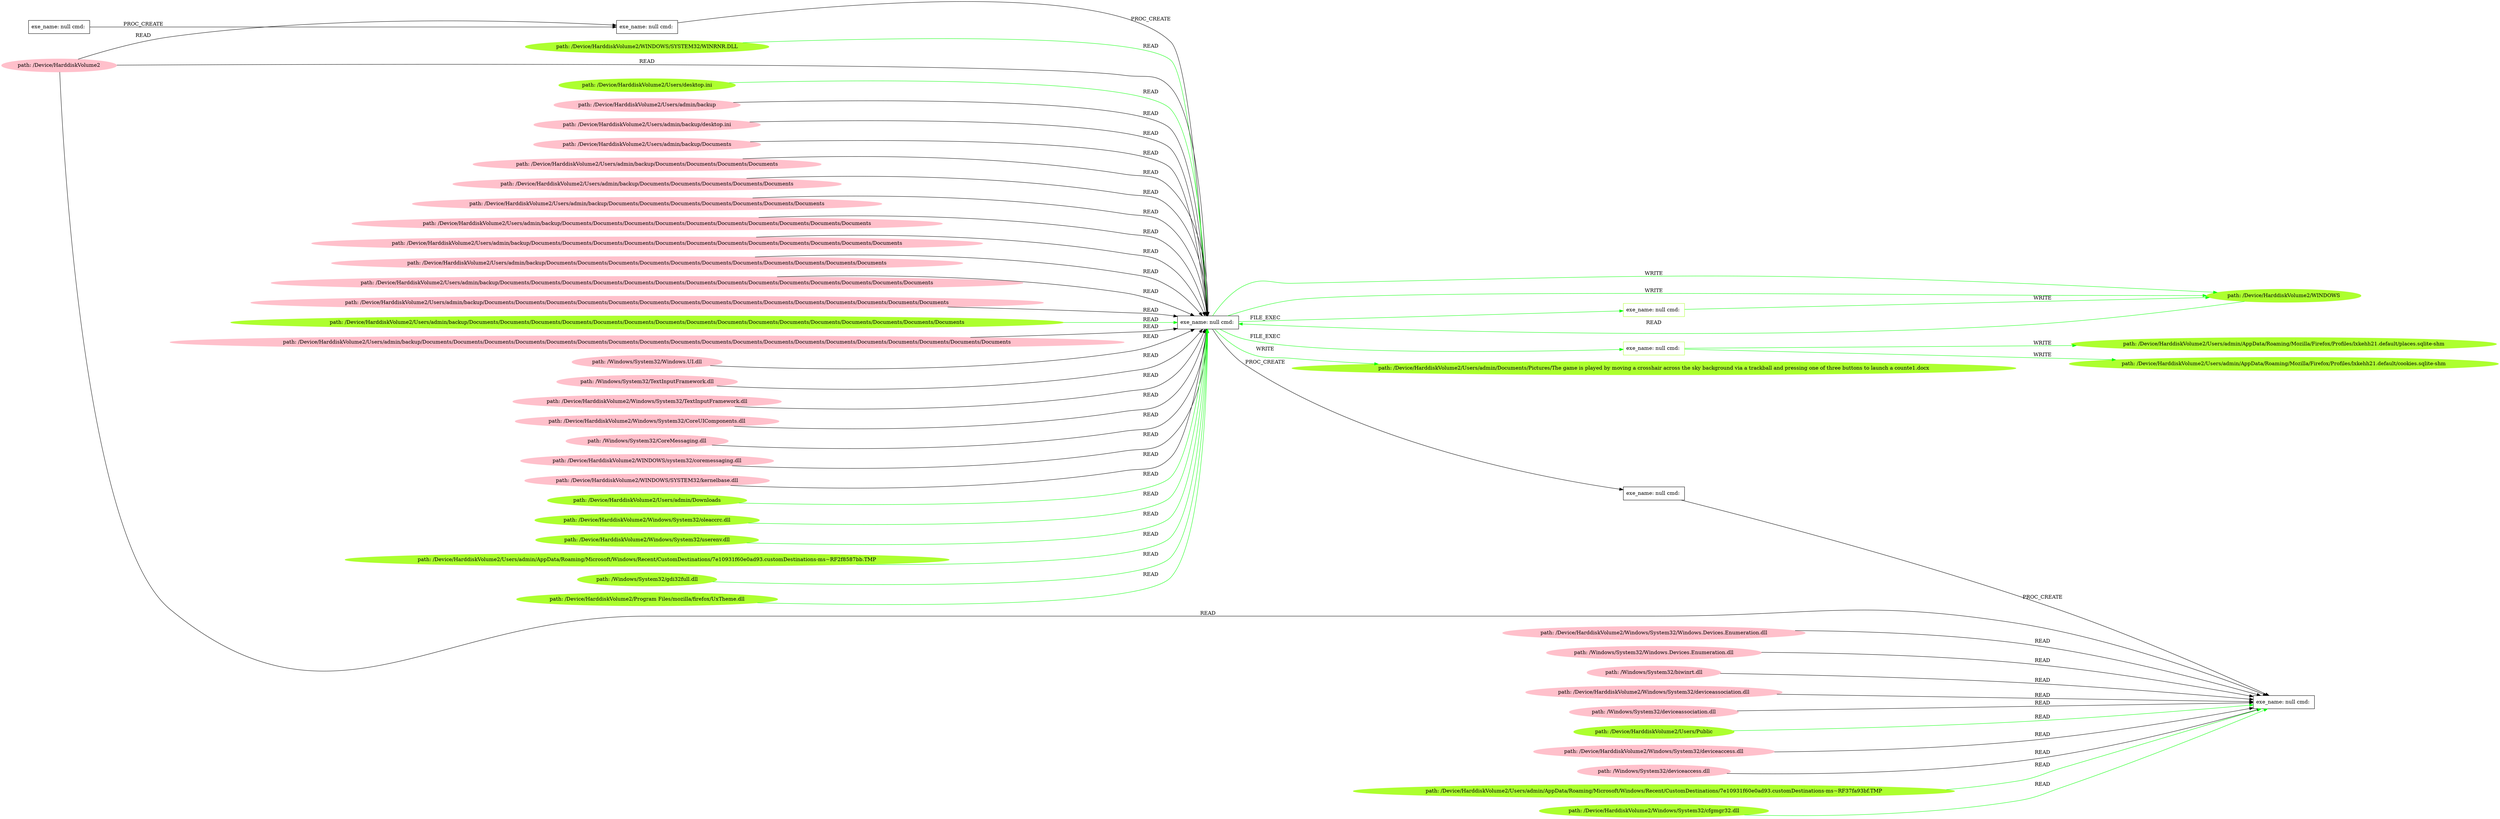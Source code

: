 digraph {
	rankdir=LR
	32 [label="exe_name: null cmd: " color=black shape=box style=solid]
	60 [label="exe_name: null cmd: " color=greenyellow shape=box style=solid]
	32 -> 60 [label=FILE_EXEC color=green]
	32 [label="exe_name: null cmd: " color=black shape=box style=solid]
	63 [label="exe_name: null cmd: " color=greenyellow shape=box style=solid]
	32 -> 63 [label=FILE_EXEC color=green]
	68 [label="path: /Device/HarddiskVolume2/WINDOWS/SYSTEM32/WINRNR.DLL" color=greenyellow shape=oval style=filled]
	32 [label="exe_name: null cmd: " color=black shape=box style=solid]
	68 -> 32 [label=READ color=green]
	13 [label="exe_name: null cmd: " color=black shape=box style=solid]
	34 [label="exe_name: null cmd: " color=black shape=box style=solid]
	13 -> 34 [label=PROC_CREATE color=black]
	53 [label="path: /Device/HarddiskVolume2" color=pink shape=oval style=filled]
	34 [label="exe_name: null cmd: " color=black shape=box style=solid]
	53 -> 34 [label=READ color=black]
	34 [label="exe_name: null cmd: " color=black shape=box style=solid]
	32 [label="exe_name: null cmd: " color=black shape=box style=solid]
	34 -> 32 [label=PROC_CREATE color=black]
	53 [label="path: /Device/HarddiskVolume2" color=pink shape=oval style=filled]
	32 [label="exe_name: null cmd: " color=black shape=box style=solid]
	53 -> 32 [label=READ color=black]
	73 [label="path: /Device/HarddiskVolume2/Users/desktop.ini" color=greenyellow shape=oval style=filled]
	32 [label="exe_name: null cmd: " color=black shape=box style=solid]
	73 -> 32 [label=READ color=green]
	11 [label="path: /Device/HarddiskVolume2/Users/admin/backup" color=pink shape=oval style=filled]
	32 [label="exe_name: null cmd: " color=black shape=box style=solid]
	11 -> 32 [label=READ color=black]
	33 [label="path: /Device/HarddiskVolume2/Users/admin/backup/desktop.ini" color=pink shape=oval style=filled]
	32 [label="exe_name: null cmd: " color=black shape=box style=solid]
	33 -> 32 [label=READ color=black]
	9 [label="path: /Device/HarddiskVolume2/Users/admin/backup/Documents" color=pink shape=oval style=filled]
	32 [label="exe_name: null cmd: " color=black shape=box style=solid]
	9 -> 32 [label=READ color=black]
	49 [label="path: /Device/HarddiskVolume2/Users/admin/backup/Documents/Documents/Documents/Documents" color=pink shape=oval style=filled]
	32 [label="exe_name: null cmd: " color=black shape=box style=solid]
	49 -> 32 [label=READ color=black]
	37 [label="path: /Device/HarddiskVolume2/Users/admin/backup/Documents/Documents/Documents/Documents/Documents" color=pink shape=oval style=filled]
	32 [label="exe_name: null cmd: " color=black shape=box style=solid]
	37 -> 32 [label=READ color=black]
	12 [label="path: /Device/HarddiskVolume2/Users/admin/backup/Documents/Documents/Documents/Documents/Documents/Documents/Documents" color=pink shape=oval style=filled]
	32 [label="exe_name: null cmd: " color=black shape=box style=solid]
	12 -> 32 [label=READ color=black]
	26 [label="path: /Device/HarddiskVolume2/Users/admin/backup/Documents/Documents/Documents/Documents/Documents/Documents/Documents/Documents/Documents/Documents" color=pink shape=oval style=filled]
	32 [label="exe_name: null cmd: " color=black shape=box style=solid]
	26 -> 32 [label=READ color=black]
	18 [label="path: /Device/HarddiskVolume2/Users/admin/backup/Documents/Documents/Documents/Documents/Documents/Documents/Documents/Documents/Documents/Documents/Documents/Documents" color=pink shape=oval style=filled]
	32 [label="exe_name: null cmd: " color=black shape=box style=solid]
	18 -> 32 [label=READ color=black]
	31 [label="path: /Device/HarddiskVolume2/Users/admin/backup/Documents/Documents/Documents/Documents/Documents/Documents/Documents/Documents/Documents/Documents/Documents" color=pink shape=oval style=filled]
	32 [label="exe_name: null cmd: " color=black shape=box style=solid]
	31 -> 32 [label=READ color=black]
	44 [label="path: /Device/HarddiskVolume2/Users/admin/backup/Documents/Documents/Documents/Documents/Documents/Documents/Documents/Documents/Documents/Documents/Documents/Documents/Documents/Documents" color=pink shape=oval style=filled]
	32 [label="exe_name: null cmd: " color=black shape=box style=solid]
	44 -> 32 [label=READ color=black]
	38 [label="path: /Device/HarddiskVolume2/Users/admin/backup/Documents/Documents/Documents/Documents/Documents/Documents/Documents/Documents/Documents/Documents/Documents/Documents/Documents/Documents/Documents" color=pink shape=oval style=filled]
	32 [label="exe_name: null cmd: " color=black shape=box style=solid]
	38 -> 32 [label=READ color=black]
	57 [label="path: /Device/HarddiskVolume2/Users/admin/backup/Documents/Documents/Documents/Documents/Documents/Documents/Documents/Documents/Documents/Documents/Documents/Documents/Documents/Documents/Documents/Documents" color=greenyellow shape=oval style=filled]
	32 [label="exe_name: null cmd: " color=black shape=box style=solid]
	57 -> 32 [label=READ color=green]
	45 [label="path: /Device/HarddiskVolume2/Users/admin/backup/Documents/Documents/Documents/Documents/Documents/Documents/Documents/Documents/Documents/Documents/Documents/Documents/Documents/Documents/Documents/Documents/Documents/Documents/Documents" color=pink shape=oval style=filled]
	32 [label="exe_name: null cmd: " color=black shape=box style=solid]
	45 -> 32 [label=READ color=black]
	4 [label="path: /Windows/System32/Windows.UI.dll" color=pink shape=oval style=filled]
	32 [label="exe_name: null cmd: " color=black shape=box style=solid]
	4 -> 32 [label=READ color=black]
	46 [label="path: /Windows/System32/TextInputFramework.dll" color=pink shape=oval style=filled]
	32 [label="exe_name: null cmd: " color=black shape=box style=solid]
	46 -> 32 [label=READ color=black]
	14 [label="path: /Device/HarddiskVolume2/Windows/System32/TextInputFramework.dll" color=pink shape=oval style=filled]
	32 [label="exe_name: null cmd: " color=black shape=box style=solid]
	14 -> 32 [label=READ color=black]
	27 [label="path: /Device/HarddiskVolume2/Windows/System32/CoreUIComponents.dll" color=pink shape=oval style=filled]
	32 [label="exe_name: null cmd: " color=black shape=box style=solid]
	27 -> 32 [label=READ color=black]
	50 [label="path: /Windows/System32/CoreMessaging.dll" color=pink shape=oval style=filled]
	32 [label="exe_name: null cmd: " color=black shape=box style=solid]
	50 -> 32 [label=READ color=black]
	35 [label="path: /Device/HarddiskVolume2/WINDOWS/system32/coremessaging.dll" color=pink shape=oval style=filled]
	32 [label="exe_name: null cmd: " color=black shape=box style=solid]
	35 -> 32 [label=READ color=black]
	52 [label="path: /Device/HarddiskVolume2/WINDOWS/SYSTEM32/kernelbase.dll" color=pink shape=oval style=filled]
	32 [label="exe_name: null cmd: " color=black shape=box style=solid]
	52 -> 32 [label=READ color=black]
	32 [label="exe_name: null cmd: " color=black shape=box style=solid]
	22 [label="exe_name: null cmd: " color=black shape=box style=solid]
	32 -> 22 [label=PROC_CREATE color=black]
	22 [label="exe_name: null cmd: " color=black shape=box style=solid]
	0 [label="exe_name: null cmd: " color=black shape=box style=solid]
	22 -> 0 [label=PROC_CREATE color=black]
	53 [label="path: /Device/HarddiskVolume2" color=pink shape=oval style=filled]
	0 [label="exe_name: null cmd: " color=black shape=box style=solid]
	53 -> 0 [label=READ color=black]
	67 [label="path: /Device/HarddiskVolume2/Users/admin/Downloads" color=greenyellow shape=oval style=filled]
	32 [label="exe_name: null cmd: " color=black shape=box style=solid]
	67 -> 32 [label=READ color=green]
	21 [label="path: /Device/HarddiskVolume2/Windows/System32/Windows.Devices.Enumeration.dll" color=pink shape=oval style=filled]
	0 [label="exe_name: null cmd: " color=black shape=box style=solid]
	21 -> 0 [label=READ color=black]
	25 [label="path: /Windows/System32/Windows.Devices.Enumeration.dll" color=pink shape=oval style=filled]
	0 [label="exe_name: null cmd: " color=black shape=box style=solid]
	25 -> 0 [label=READ color=black]
	15 [label="path: /Windows/System32/biwinrt.dll" color=pink shape=oval style=filled]
	0 [label="exe_name: null cmd: " color=black shape=box style=solid]
	15 -> 0 [label=READ color=black]
	17 [label="path: /Device/HarddiskVolume2/Windows/System32/deviceassociation.dll" color=pink shape=oval style=filled]
	0 [label="exe_name: null cmd: " color=black shape=box style=solid]
	17 -> 0 [label=READ color=black]
	29 [label="path: /Windows/System32/deviceassociation.dll" color=pink shape=oval style=filled]
	0 [label="exe_name: null cmd: " color=black shape=box style=solid]
	29 -> 0 [label=READ color=black]
	76 [label="path: /Device/HarddiskVolume2/Users/Public" color=greenyellow shape=oval style=filled]
	0 [label="exe_name: null cmd: " color=black shape=box style=solid]
	76 -> 0 [label=READ color=green]
	59 [label="path: /Device/HarddiskVolume2/Windows/System32/oleaccrc.dll" color=greenyellow shape=oval style=filled]
	32 [label="exe_name: null cmd: " color=black shape=box style=solid]
	59 -> 32 [label=READ color=green]
	24 [label="path: /Device/HarddiskVolume2/Windows/System32/deviceaccess.dll" color=pink shape=oval style=filled]
	0 [label="exe_name: null cmd: " color=black shape=box style=solid]
	24 -> 0 [label=READ color=black]
	30 [label="path: /Windows/System32/deviceaccess.dll" color=pink shape=oval style=filled]
	0 [label="exe_name: null cmd: " color=black shape=box style=solid]
	30 -> 0 [label=READ color=black]
	63 [label="exe_name: null cmd: " color=greenyellow shape=box style=solid]
	64 [label="path: /Device/HarddiskVolume2/Users/admin/AppData/Roaming/Mozilla/Firefox/Profiles/lxkehh21.default/places.sqlite-shm" color=greenyellow shape=oval style=filled]
	63 -> 64 [label=WRITE color=green]
	61 [label="path: /Device/HarddiskVolume2/WINDOWS" color=greenyellow shape=oval style=filled]
	32 [label="exe_name: null cmd: " color=black shape=box style=solid]
	61 -> 32 [label=READ color=green]
	60 [label="exe_name: null cmd: " color=greenyellow shape=box style=solid]
	61 [label="path: /Device/HarddiskVolume2/WINDOWS" color=greenyellow shape=oval style=filled]
	60 -> 61 [label=WRITE color=green]
	63 [label="exe_name: null cmd: " color=greenyellow shape=box style=solid]
	65 [label="path: /Device/HarddiskVolume2/Users/admin/AppData/Roaming/Mozilla/Firefox/Profiles/lxkehh21.default/cookies.sqlite-shm" color=greenyellow shape=oval style=filled]
	63 -> 65 [label=WRITE color=green]
	69 [label="path: /Device/HarddiskVolume2/Windows/System32/userenv.dll" color=greenyellow shape=oval style=filled]
	32 [label="exe_name: null cmd: " color=black shape=box style=solid]
	69 -> 32 [label=READ color=green]
	32 [label="exe_name: null cmd: " color=black shape=box style=solid]
	61 [label="path: /Device/HarddiskVolume2/WINDOWS" color=greenyellow shape=oval style=filled]
	32 -> 61 [label=WRITE color=green]
	32 [label="exe_name: null cmd: " color=black shape=box style=solid]
	61 [label="path: /Device/HarddiskVolume2/WINDOWS" color=greenyellow shape=oval style=filled]
	32 -> 61 [label=WRITE color=green]
	74 [label="path: /Device/HarddiskVolume2/Users/admin/AppData/Roaming/Microsoft/Windows/Recent/CustomDestinations/7e10931f60e0ad93.customDestinations-ms~RF2f8587bb.TMP" color=greenyellow shape=oval style=filled]
	32 [label="exe_name: null cmd: " color=black shape=box style=solid]
	74 -> 32 [label=READ color=green]
	75 [label="path: /Device/HarddiskVolume2/Users/admin/AppData/Roaming/Microsoft/Windows/Recent/CustomDestinations/7e10931f60e0ad93.customDestinations-ms~RF37fa93bf.TMP" color=greenyellow shape=oval style=filled]
	0 [label="exe_name: null cmd: " color=black shape=box style=solid]
	75 -> 0 [label=READ color=green]
	77 [label="path: /Device/HarddiskVolume2/Windows/System32/cfgmgr32.dll" color=greenyellow shape=oval style=filled]
	0 [label="exe_name: null cmd: " color=black shape=box style=solid]
	77 -> 0 [label=READ color=green]
	32 [label="exe_name: null cmd: " color=black shape=box style=solid]
	62 [label="path: /Device/HarddiskVolume2/Users/admin/Documents/Pictures/The game is played by moving a crosshair across the sky background via a trackball and pressing one of three buttons to launch a counte1.docx" color=greenyellow shape=oval style=filled]
	32 -> 62 [label=WRITE color=green]
	71 [label="path: /Windows/System32/gdi32full.dll" color=greenyellow shape=oval style=filled]
	32 [label="exe_name: null cmd: " color=black shape=box style=solid]
	71 -> 32 [label=READ color=green]
	58 [label="path: /Device/HarddiskVolume2/Program Files/mozilla/firefox/UxTheme.dll" color=greenyellow shape=oval style=filled]
	32 [label="exe_name: null cmd: " color=black shape=box style=solid]
	58 -> 32 [label=READ color=green]
}
